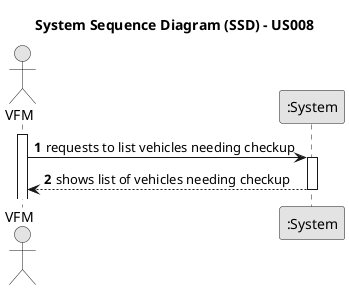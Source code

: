 @startuml
skinparam monochrome true
skinparam packageStyle rectangle
skinparam shadowing false

title System Sequence Diagram (SSD) - US008

autonumber

actor "VFM" as VFM
participant ":System" as System

activate VFM

        VFM -> System : requests to list vehicles needing checkup
        activate System

            System --> VFM : shows list of vehicles needing checkup
        deactivate System

@enduml